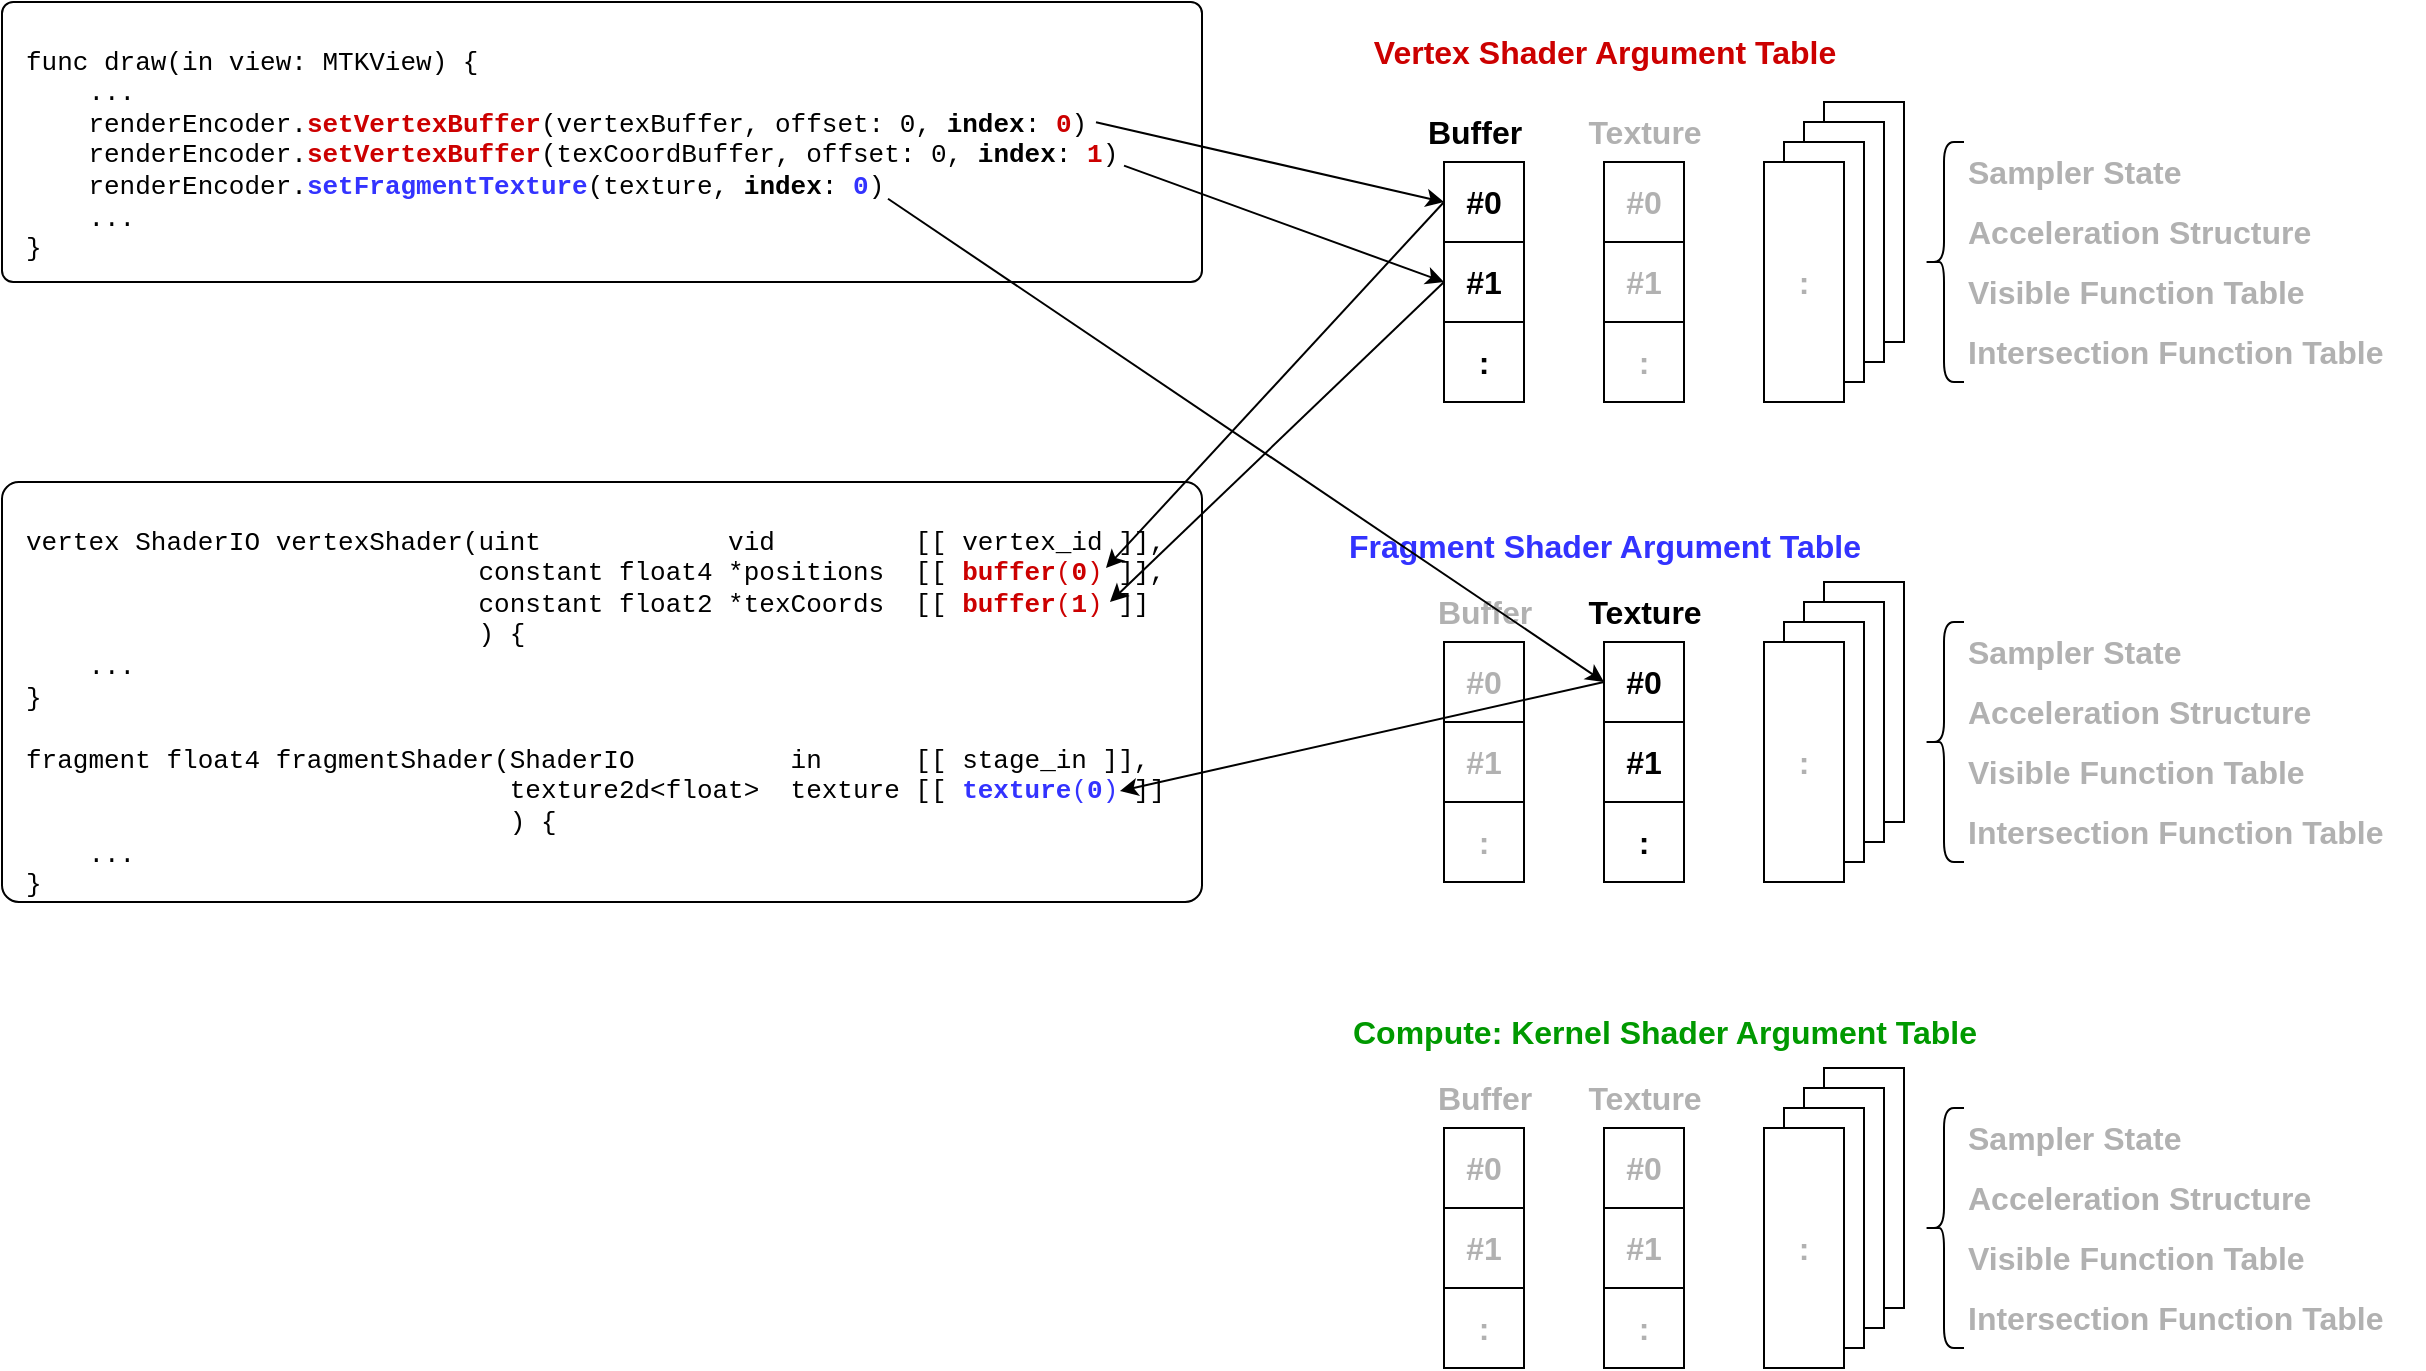 <mxfile version="21.6.9" type="google">
  <diagram name="ページ1" id="1Cyc8Ljjhx49Ur-3QJ39">
    <mxGraphModel grid="1" page="1" gridSize="10" guides="1" tooltips="1" connect="1" arrows="1" fold="1" pageScale="1" pageWidth="1169" pageHeight="827" math="0" shadow="0">
      <root>
        <mxCell id="0" />
        <mxCell id="1" parent="0" />
        <mxCell id="PHYvI0r8NtQNn92GT5w2-1" value=":" style="rounded=0;whiteSpace=wrap;html=1;fontStyle=1;fontSize=16;textOpacity=30;" vertex="1" parent="1">
          <mxGeometry x="951" y="50" width="40" height="120" as="geometry" />
        </mxCell>
        <mxCell id="PHYvI0r8NtQNn92GT5w2-2" value=":" style="rounded=0;whiteSpace=wrap;html=1;fontStyle=1;fontSize=16;textOpacity=30;" vertex="1" parent="1">
          <mxGeometry x="941" y="60" width="40" height="120" as="geometry" />
        </mxCell>
        <mxCell id="PHYvI0r8NtQNn92GT5w2-3" value=":" style="rounded=0;whiteSpace=wrap;html=1;fontStyle=1;fontSize=16;textOpacity=30;" vertex="1" parent="1">
          <mxGeometry x="931" y="70" width="40" height="120" as="geometry" />
        </mxCell>
        <mxCell id="PHYvI0r8NtQNn92GT5w2-4" value="&lt;div style=&quot;font-size: 13px;&quot;&gt;&lt;span style=&quot;font-weight: normal;&quot;&gt;&lt;font style=&quot;font-size: 13px;&quot;&gt;&lt;br&gt;&lt;/font&gt;&lt;/span&gt;&lt;/div&gt;&lt;div style=&quot;font-size: 13px;&quot;&gt;&lt;span style=&quot;font-weight: normal;&quot;&gt;&lt;font style=&quot;font-size: 13px;&quot;&gt;func draw(in view: MTKView) {&lt;/font&gt;&lt;/span&gt;&lt;/div&gt;&lt;div style=&quot;font-size: 13px;&quot;&gt;&lt;span style=&quot;font-weight: normal;&quot;&gt;&lt;font style=&quot;font-size: 13px;&quot;&gt;&amp;nbsp; &amp;nbsp; ...&lt;/font&gt;&lt;/span&gt;&lt;/div&gt;&lt;div style=&quot;font-size: 13px;&quot;&gt;&lt;font style=&quot;font-size: 13px;&quot;&gt;&lt;span style=&quot;font-weight: normal;&quot;&gt;&amp;nbsp; &amp;nbsp; renderEncoder.&lt;/span&gt;&lt;font color=&quot;#cc0000&quot; style=&quot;font-size: 13px;&quot;&gt;setVertexBuffer&lt;/font&gt;&lt;span style=&quot;font-weight: normal;&quot;&gt;(vertexBuffer, offset: 0, &lt;/span&gt;&lt;font style=&quot;font-size: 13px;&quot;&gt;index&lt;/font&gt;&lt;span style=&quot;font-weight: normal;&quot;&gt;: &lt;/span&gt;&lt;font style=&quot;font-size: 13px;&quot; color=&quot;#cc0000&quot;&gt;0&lt;/font&gt;&lt;span style=&quot;font-weight: normal;&quot;&gt;)&lt;/span&gt;&lt;/font&gt;&lt;/div&gt;&lt;div style=&quot;font-size: 13px;&quot;&gt;&lt;font style=&quot;font-size: 13px;&quot;&gt;&lt;span style=&quot;font-weight: normal;&quot;&gt;&amp;nbsp; &amp;nbsp; renderEncoder.&lt;/span&gt;&lt;font color=&quot;#cc0000&quot;&gt;setVertexBuffer&lt;/font&gt;&lt;span style=&quot;font-weight: normal;&quot;&gt;(texCoordBuffer, offset: 0, &lt;/span&gt;&lt;font style=&quot;font-size: 13px;&quot;&gt;index&lt;/font&gt;&lt;span style=&quot;font-weight: normal;&quot;&gt;: &lt;/span&gt;&lt;font style=&quot;font-size: 13px;&quot; color=&quot;#cc0000&quot;&gt;1&lt;/font&gt;&lt;span style=&quot;font-weight: normal;&quot;&gt;)&lt;/span&gt;&lt;/font&gt;&lt;/div&gt;&lt;div style=&quot;font-size: 13px;&quot;&gt;&lt;font style=&quot;font-size: 13px;&quot;&gt;&lt;span style=&quot;font-weight: normal;&quot;&gt;&amp;nbsp; &amp;nbsp; renderEncoder.&lt;/span&gt;&lt;font color=&quot;#3333ff&quot;&gt;setFragmentTexture&lt;/font&gt;&lt;span style=&quot;font-weight: normal;&quot;&gt;(texture, &lt;/span&gt;index&lt;span style=&quot;font-weight: normal;&quot;&gt;: &lt;/span&gt;&lt;font style=&quot;font-size: 13px;&quot; color=&quot;#3333ff&quot;&gt;0&lt;/font&gt;&lt;span style=&quot;font-weight: normal;&quot;&gt;)&lt;/span&gt;&lt;/font&gt;&lt;/div&gt;&lt;div style=&quot;font-size: 13px;&quot;&gt;&lt;span style=&quot;font-weight: normal;&quot;&gt;&lt;font style=&quot;font-size: 13px;&quot;&gt;&amp;nbsp; &amp;nbsp; ...&lt;/font&gt;&lt;/span&gt;&lt;/div&gt;&lt;div style=&quot;font-size: 13px;&quot;&gt;&lt;span style=&quot;font-weight: normal;&quot;&gt;&lt;font style=&quot;font-size: 13px;&quot;&gt;}&lt;/font&gt;&lt;/span&gt;&lt;/div&gt;&lt;div style=&quot;font-size: 13px;&quot;&gt;&lt;br&gt;&lt;/div&gt;" style="rounded=1;whiteSpace=wrap;html=1;align=left;fontFamily=Courier New;fontStyle=1;spacingLeft=10;verticalAlign=top;arcSize=4;" vertex="1" parent="1">
          <mxGeometry x="40" width="600" height="140" as="geometry" />
        </mxCell>
        <mxCell id="PHYvI0r8NtQNn92GT5w2-5" value="&lt;div style=&quot;font-size: 13px;&quot;&gt;&lt;font style=&quot;font-size: 13px; font-weight: normal;&quot;&gt;&lt;br&gt;&lt;/font&gt;&lt;/div&gt;&lt;div style=&quot;font-size: 13px;&quot;&gt;&lt;div&gt;&lt;font style=&quot;font-size: 13px; font-weight: normal;&quot;&gt;vertex ShaderIO vertexShader(uint&amp;nbsp; &amp;nbsp; &amp;nbsp; &amp;nbsp; &amp;nbsp; &amp;nbsp; vid&amp;nbsp; &amp;nbsp; &amp;nbsp; &amp;nbsp; &amp;nbsp;[[ vertex_id ]],&lt;/font&gt;&lt;/div&gt;&lt;div&gt;&lt;font style=&quot;font-size: 13px; font-weight: normal;&quot;&gt;&amp;nbsp; &amp;nbsp; &amp;nbsp; &amp;nbsp; &amp;nbsp; &amp;nbsp; &amp;nbsp; &amp;nbsp; &amp;nbsp; &amp;nbsp; &amp;nbsp; &amp;nbsp; &amp;nbsp; &amp;nbsp; &amp;nbsp;constant float4 *positions&amp;nbsp; [[ &lt;/font&gt;&lt;font color=&quot;#cc0000&quot; style=&quot;font-size: 13px;&quot;&gt;buffer&lt;/font&gt;&lt;font style=&quot;font-size: 13px;&quot;&gt;&lt;font color=&quot;#cc0000&quot;&gt;&lt;span style=&quot;font-weight: normal;&quot;&gt;(&lt;/span&gt;&lt;font style=&quot;font-size: 13px;&quot;&gt;0&lt;/font&gt;&lt;/font&gt;&lt;span style=&quot;font-weight: normal;&quot;&gt;&lt;font color=&quot;#cc0000&quot;&gt;)&lt;/font&gt; ]],&lt;/span&gt;&lt;/font&gt;&lt;/div&gt;&lt;div&gt;&lt;font style=&quot;font-size: 13px; font-weight: normal;&quot;&gt;&amp;nbsp; &amp;nbsp; &amp;nbsp; &amp;nbsp; &amp;nbsp; &amp;nbsp; &amp;nbsp; &amp;nbsp; &amp;nbsp; &amp;nbsp; &amp;nbsp; &amp;nbsp; &amp;nbsp; &amp;nbsp; &amp;nbsp;constant float2 *texCoords&amp;nbsp; [[ &lt;/font&gt;&lt;font color=&quot;#cc0000&quot; style=&quot;font-size: 13px;&quot;&gt;buffer&lt;/font&gt;&lt;font style=&quot;font-size: 13px;&quot;&gt;&lt;font color=&quot;#cc0000&quot;&gt;&lt;span style=&quot;font-weight: normal;&quot;&gt;(&lt;/span&gt;&lt;font style=&quot;font-size: 13px;&quot;&gt;1&lt;/font&gt;&lt;/font&gt;&lt;span style=&quot;font-weight: normal;&quot;&gt;&lt;font color=&quot;#cc0000&quot;&gt;)&lt;/font&gt; ]]&lt;/span&gt;&lt;/font&gt;&lt;/div&gt;&lt;div&gt;&lt;font style=&quot;font-size: 13px; font-weight: normal;&quot;&gt;&amp;nbsp; &amp;nbsp; &amp;nbsp; &amp;nbsp; &amp;nbsp; &amp;nbsp; &amp;nbsp; &amp;nbsp; &amp;nbsp; &amp;nbsp; &amp;nbsp; &amp;nbsp; &amp;nbsp; &amp;nbsp; &amp;nbsp;) {&lt;/font&gt;&lt;/div&gt;&lt;div&gt;&lt;font style=&quot;font-size: 13px; font-weight: normal;&quot;&gt;&amp;nbsp; &amp;nbsp; ...&lt;/font&gt;&lt;/div&gt;&lt;div&gt;&lt;font style=&quot;font-size: 13px; font-weight: normal;&quot;&gt;}&lt;/font&gt;&lt;/div&gt;&lt;div&gt;&lt;font style=&quot;font-size: 13px; font-weight: normal;&quot;&gt;&lt;br&gt;&lt;/font&gt;&lt;/div&gt;&lt;div&gt;&lt;font style=&quot;font-size: 13px; font-weight: normal;&quot;&gt;fragment float4 fragmentShader(ShaderIO&amp;nbsp; &amp;nbsp; &amp;nbsp; &amp;nbsp; &amp;nbsp; in&amp;nbsp; &amp;nbsp; &amp;nbsp; [[ stage_in ]],&lt;/font&gt;&lt;/div&gt;&lt;div&gt;&lt;font style=&quot;font-size: 13px; font-weight: normal;&quot;&gt;&amp;nbsp; &amp;nbsp; &amp;nbsp; &amp;nbsp; &amp;nbsp; &amp;nbsp; &amp;nbsp; &amp;nbsp; &amp;nbsp; &amp;nbsp; &amp;nbsp; &amp;nbsp; &amp;nbsp; &amp;nbsp; &amp;nbsp; &amp;nbsp;texture2d&amp;lt;float&amp;gt;&amp;nbsp; texture [[ &lt;/font&gt;&lt;font color=&quot;#3333ff&quot; style=&quot;font-size: 13px;&quot;&gt;texture&lt;/font&gt;&lt;font style=&quot;font-size: 13px;&quot;&gt;&lt;font color=&quot;#3333ff&quot;&gt;&lt;span style=&quot;font-weight: normal;&quot;&gt;(&lt;/span&gt;&lt;font style=&quot;font-size: 13px;&quot;&gt;0&lt;/font&gt;&lt;/font&gt;&lt;span style=&quot;font-weight: normal;&quot;&gt;&lt;font color=&quot;#3333ff&quot;&gt;)&lt;/font&gt; ]]&lt;/span&gt;&lt;/font&gt;&lt;/div&gt;&lt;div&gt;&lt;font style=&quot;font-size: 13px; font-weight: normal;&quot;&gt;&amp;nbsp; &amp;nbsp; &amp;nbsp; &amp;nbsp; &amp;nbsp; &amp;nbsp; &amp;nbsp; &amp;nbsp; &amp;nbsp; &amp;nbsp; &amp;nbsp; &amp;nbsp; &amp;nbsp; &amp;nbsp; &amp;nbsp; &amp;nbsp;) {&lt;/font&gt;&lt;/div&gt;&lt;div&gt;&lt;font style=&quot;font-size: 13px; font-weight: normal;&quot;&gt;&amp;nbsp; &amp;nbsp; ...&lt;/font&gt;&lt;/div&gt;&lt;div&gt;&lt;font style=&quot;font-size: 13px; font-weight: normal;&quot;&gt;}&lt;/font&gt;&lt;/div&gt;&lt;/div&gt;" style="rounded=1;whiteSpace=wrap;html=1;align=left;fontFamily=Courier New;fontStyle=1;spacingLeft=10;verticalAlign=top;arcSize=4;" vertex="1" parent="1">
          <mxGeometry x="40" y="240" width="600" height="210" as="geometry" />
        </mxCell>
        <mxCell id="PHYvI0r8NtQNn92GT5w2-6" style="rounded=0;orthogonalLoop=1;jettySize=auto;html=1;entryX=0.5;entryY=0;entryDx=0;entryDy=0;exitX=0;exitY=0.5;exitDx=0;exitDy=0;" edge="1" parent="1" source="PHYvI0r8NtQNn92GT5w2-7" target="PHYvI0r8NtQNn92GT5w2-22">
          <mxGeometry relative="1" as="geometry" />
        </mxCell>
        <mxCell id="PHYvI0r8NtQNn92GT5w2-7" value="#0" style="rounded=0;whiteSpace=wrap;html=1;fontStyle=1;fontSize=16;" vertex="1" parent="1">
          <mxGeometry x="761" y="80" width="40" height="40" as="geometry" />
        </mxCell>
        <mxCell id="PHYvI0r8NtQNn92GT5w2-8" value=":" style="rounded=0;whiteSpace=wrap;html=1;fontStyle=1;fontSize=16;" vertex="1" parent="1">
          <mxGeometry x="761" y="160" width="40" height="40" as="geometry" />
        </mxCell>
        <mxCell id="PHYvI0r8NtQNn92GT5w2-9" style="edgeStyle=none;shape=connector;rounded=0;orthogonalLoop=1;jettySize=auto;html=1;labelBackgroundColor=default;strokeColor=default;fontFamily=Helvetica;fontSize=11;fontColor=default;endArrow=classic;entryX=1;entryY=0.5;entryDx=0;entryDy=0;exitX=0;exitY=0.5;exitDx=0;exitDy=0;" edge="1" parent="1" source="PHYvI0r8NtQNn92GT5w2-10" target="PHYvI0r8NtQNn92GT5w2-23">
          <mxGeometry relative="1" as="geometry" />
        </mxCell>
        <mxCell id="PHYvI0r8NtQNn92GT5w2-10" value="#1" style="rounded=0;whiteSpace=wrap;html=1;fontStyle=1;fontSize=16;" vertex="1" parent="1">
          <mxGeometry x="761" y="120" width="40" height="40" as="geometry" />
        </mxCell>
        <mxCell id="PHYvI0r8NtQNn92GT5w2-11" value="Vertex Shader Argument Table" style="text;html=1;align=center;verticalAlign=middle;resizable=0;points=[];autosize=1;strokeColor=none;fillColor=none;fontStyle=1;fontSize=16;fontColor=#CC0000;" vertex="1" parent="1">
          <mxGeometry x="716" y="10" width="250" height="30" as="geometry" />
        </mxCell>
        <mxCell id="PHYvI0r8NtQNn92GT5w2-12" value="Fragment Shader Argument Table" style="text;html=1;align=center;verticalAlign=middle;resizable=0;points=[];autosize=1;strokeColor=none;fillColor=none;fontStyle=1;fontSize=16;fontColor=#3333FF;" vertex="1" parent="1">
          <mxGeometry x="701" y="257" width="280" height="30" as="geometry" />
        </mxCell>
        <mxCell id="PHYvI0r8NtQNn92GT5w2-13" value="#0" style="rounded=0;whiteSpace=wrap;html=1;fontStyle=1;fontSize=16;textOpacity=30;" vertex="1" parent="1">
          <mxGeometry x="761" y="320" width="40" height="40" as="geometry" />
        </mxCell>
        <mxCell id="PHYvI0r8NtQNn92GT5w2-14" value=":" style="rounded=0;whiteSpace=wrap;html=1;fontStyle=1;fontSize=16;textOpacity=30;" vertex="1" parent="1">
          <mxGeometry x="761" y="400" width="40" height="40" as="geometry" />
        </mxCell>
        <mxCell id="PHYvI0r8NtQNn92GT5w2-15" value="#1" style="rounded=0;whiteSpace=wrap;html=1;fontStyle=1;fontSize=16;textOpacity=30;" vertex="1" parent="1">
          <mxGeometry x="761" y="360" width="40" height="40" as="geometry" />
        </mxCell>
        <mxCell id="PHYvI0r8NtQNn92GT5w2-16" style="rounded=0;orthogonalLoop=1;jettySize=auto;html=1;entryX=0;entryY=0.5;entryDx=0;entryDy=0;" edge="1" parent="1" source="PHYvI0r8NtQNn92GT5w2-17" target="PHYvI0r8NtQNn92GT5w2-7">
          <mxGeometry relative="1" as="geometry" />
        </mxCell>
        <mxCell id="PHYvI0r8NtQNn92GT5w2-17" value="" style="rounded=0;whiteSpace=wrap;html=1;fontColor=default;fillColor=none;strokeColor=none;" vertex="1" parent="1">
          <mxGeometry x="577" y="54" width="10" height="10" as="geometry" />
        </mxCell>
        <mxCell id="PHYvI0r8NtQNn92GT5w2-18" style="rounded=0;orthogonalLoop=1;jettySize=auto;html=1;entryX=0;entryY=0.5;entryDx=0;entryDy=0;" edge="1" parent="1" source="PHYvI0r8NtQNn92GT5w2-19" target="PHYvI0r8NtQNn92GT5w2-10">
          <mxGeometry relative="1" as="geometry">
            <mxPoint x="710" y="160" as="targetPoint" />
          </mxGeometry>
        </mxCell>
        <mxCell id="PHYvI0r8NtQNn92GT5w2-19" value="" style="rounded=0;whiteSpace=wrap;html=1;fontColor=default;fillColor=none;strokeColor=none;rotation=90;" vertex="1" parent="1">
          <mxGeometry x="591" y="75" width="10" height="10" as="geometry" />
        </mxCell>
        <mxCell id="PHYvI0r8NtQNn92GT5w2-20" style="rounded=0;orthogonalLoop=1;jettySize=auto;html=1;entryX=0;entryY=0.5;entryDx=0;entryDy=0;" edge="1" parent="1" source="PHYvI0r8NtQNn92GT5w2-21" target="PHYvI0r8NtQNn92GT5w2-31">
          <mxGeometry relative="1" as="geometry">
            <mxPoint x="670" y="160" as="targetPoint" />
          </mxGeometry>
        </mxCell>
        <mxCell id="PHYvI0r8NtQNn92GT5w2-21" value="" style="rounded=0;whiteSpace=wrap;html=1;fontColor=default;fillColor=none;strokeColor=none;" vertex="1" parent="1">
          <mxGeometry x="473" y="90" width="10" height="10" as="geometry" />
        </mxCell>
        <mxCell id="PHYvI0r8NtQNn92GT5w2-22" value="" style="rounded=0;whiteSpace=wrap;html=1;fillColor=none;strokeColor=none;" vertex="1" parent="1">
          <mxGeometry x="587" y="283" width="10" height="10" as="geometry" />
        </mxCell>
        <mxCell id="PHYvI0r8NtQNn92GT5w2-23" value="" style="rounded=0;whiteSpace=wrap;html=1;fillColor=none;strokeColor=none;" vertex="1" parent="1">
          <mxGeometry x="584" y="295" width="10" height="10" as="geometry" />
        </mxCell>
        <mxCell id="PHYvI0r8NtQNn92GT5w2-24" value="" style="rounded=0;whiteSpace=wrap;html=1;fillColor=none;strokeColor=none;" vertex="1" parent="1">
          <mxGeometry x="589" y="392" width="10" height="10" as="geometry" />
        </mxCell>
        <mxCell id="PHYvI0r8NtQNn92GT5w2-25" value="Buffer" style="text;html=1;align=center;verticalAlign=middle;resizable=0;points=[];autosize=1;strokeColor=none;fillColor=none;fontStyle=1;fontSize=16;fontColor=#000000;" vertex="1" parent="1">
          <mxGeometry x="741" y="50" width="70" height="30" as="geometry" />
        </mxCell>
        <mxCell id="PHYvI0r8NtQNn92GT5w2-26" value="Buffer" style="text;html=1;align=center;verticalAlign=middle;resizable=0;points=[];autosize=1;strokeColor=none;fillColor=none;fontStyle=1;fontSize=16;fontColor=#000000;textOpacity=30;" vertex="1" parent="1">
          <mxGeometry x="746" y="290" width="70" height="30" as="geometry" />
        </mxCell>
        <mxCell id="PHYvI0r8NtQNn92GT5w2-27" value="#0" style="rounded=0;whiteSpace=wrap;html=1;fontStyle=1;fontSize=16;textOpacity=30;" vertex="1" parent="1">
          <mxGeometry x="841" y="80" width="40" height="40" as="geometry" />
        </mxCell>
        <mxCell id="PHYvI0r8NtQNn92GT5w2-28" value=":" style="rounded=0;whiteSpace=wrap;html=1;fontStyle=1;fontSize=16;textOpacity=30;" vertex="1" parent="1">
          <mxGeometry x="841" y="160" width="40" height="40" as="geometry" />
        </mxCell>
        <mxCell id="PHYvI0r8NtQNn92GT5w2-29" value="#1" style="rounded=0;whiteSpace=wrap;html=1;fontStyle=1;fontSize=16;textOpacity=30;" vertex="1" parent="1">
          <mxGeometry x="841" y="120" width="40" height="40" as="geometry" />
        </mxCell>
        <mxCell id="PHYvI0r8NtQNn92GT5w2-30" value="Texture" style="text;html=1;align=center;verticalAlign=middle;resizable=0;points=[];autosize=1;strokeColor=none;fillColor=none;fontStyle=1;fontSize=16;fontColor=#000000;textOpacity=30;" vertex="1" parent="1">
          <mxGeometry x="821" y="50" width="80" height="30" as="geometry" />
        </mxCell>
        <mxCell id="PHYvI0r8NtQNn92GT5w2-31" value="#0" style="rounded=0;whiteSpace=wrap;html=1;fontStyle=1;fontSize=16;" vertex="1" parent="1">
          <mxGeometry x="841" y="320" width="40" height="40" as="geometry" />
        </mxCell>
        <mxCell id="PHYvI0r8NtQNn92GT5w2-32" value=":" style="rounded=0;whiteSpace=wrap;html=1;fontStyle=1;fontSize=16;" vertex="1" parent="1">
          <mxGeometry x="841" y="400" width="40" height="40" as="geometry" />
        </mxCell>
        <mxCell id="PHYvI0r8NtQNn92GT5w2-33" value="#1" style="rounded=0;whiteSpace=wrap;html=1;fontStyle=1;fontSize=16;" vertex="1" parent="1">
          <mxGeometry x="841" y="360" width="40" height="40" as="geometry" />
        </mxCell>
        <mxCell id="PHYvI0r8NtQNn92GT5w2-34" value="Texture" style="text;html=1;align=center;verticalAlign=middle;resizable=0;points=[];autosize=1;strokeColor=none;fillColor=none;fontStyle=1;fontSize=16;fontColor=#000000;" vertex="1" parent="1">
          <mxGeometry x="821" y="290" width="80" height="30" as="geometry" />
        </mxCell>
        <mxCell id="PHYvI0r8NtQNn92GT5w2-35" style="edgeStyle=none;shape=connector;rounded=0;orthogonalLoop=1;jettySize=auto;html=1;entryX=1;entryY=0.25;entryDx=0;entryDy=0;labelBackgroundColor=default;strokeColor=default;fontFamily=Helvetica;fontSize=11;fontColor=default;endArrow=classic;exitX=0;exitY=0.5;exitDx=0;exitDy=0;" edge="1" parent="1" source="PHYvI0r8NtQNn92GT5w2-31" target="PHYvI0r8NtQNn92GT5w2-24">
          <mxGeometry relative="1" as="geometry" />
        </mxCell>
        <mxCell id="PHYvI0r8NtQNn92GT5w2-36" value="Sampler State" style="text;html=1;align=left;verticalAlign=middle;resizable=0;points=[];autosize=1;strokeColor=none;fillColor=none;fontStyle=1;fontSize=16;fontColor=#000000;textOpacity=30;" vertex="1" parent="1">
          <mxGeometry x="1021" y="70" width="130" height="30" as="geometry" />
        </mxCell>
        <mxCell id="PHYvI0r8NtQNn92GT5w2-37" value="Acceleration Structure" style="text;html=1;align=left;verticalAlign=middle;resizable=0;points=[];autosize=1;strokeColor=none;fillColor=none;fontStyle=1;fontSize=16;fontColor=#000000;textOpacity=30;" vertex="1" parent="1">
          <mxGeometry x="1021" y="100" width="200" height="30" as="geometry" />
        </mxCell>
        <mxCell id="PHYvI0r8NtQNn92GT5w2-38" value="Visible Function Table" style="text;html=1;align=left;verticalAlign=middle;resizable=0;points=[];autosize=1;strokeColor=none;fillColor=none;fontStyle=1;fontSize=16;fontColor=#000000;textOpacity=30;" vertex="1" parent="1">
          <mxGeometry x="1021" y="130" width="190" height="30" as="geometry" />
        </mxCell>
        <mxCell id="PHYvI0r8NtQNn92GT5w2-39" value="Intersection Function Table" style="text;html=1;align=left;verticalAlign=middle;resizable=0;points=[];autosize=1;strokeColor=none;fillColor=none;fontStyle=1;fontSize=16;fontColor=#000000;textOpacity=30;" vertex="1" parent="1">
          <mxGeometry x="1021" y="160" width="230" height="30" as="geometry" />
        </mxCell>
        <mxCell id="PHYvI0r8NtQNn92GT5w2-40" value=":" style="rounded=0;whiteSpace=wrap;html=1;fontStyle=1;fontSize=16;textOpacity=30;" vertex="1" parent="1">
          <mxGeometry x="921" y="80" width="40" height="120" as="geometry" />
        </mxCell>
        <mxCell id="PHYvI0r8NtQNn92GT5w2-41" value="" style="shape=curlyBracket;whiteSpace=wrap;html=1;rounded=1;labelPosition=left;verticalLabelPosition=middle;align=right;verticalAlign=middle;" vertex="1" parent="1">
          <mxGeometry x="1001" y="70" width="20" height="120" as="geometry" />
        </mxCell>
        <mxCell id="PHYvI0r8NtQNn92GT5w2-42" value=":" style="rounded=0;whiteSpace=wrap;html=1;fontStyle=1;fontSize=16;textOpacity=30;" vertex="1" parent="1">
          <mxGeometry x="951" y="290" width="40" height="120" as="geometry" />
        </mxCell>
        <mxCell id="PHYvI0r8NtQNn92GT5w2-43" value=":" style="rounded=0;whiteSpace=wrap;html=1;fontStyle=1;fontSize=16;textOpacity=30;" vertex="1" parent="1">
          <mxGeometry x="941" y="300" width="40" height="120" as="geometry" />
        </mxCell>
        <mxCell id="PHYvI0r8NtQNn92GT5w2-44" value=":" style="rounded=0;whiteSpace=wrap;html=1;fontStyle=1;fontSize=16;textOpacity=30;" vertex="1" parent="1">
          <mxGeometry x="931" y="310" width="40" height="120" as="geometry" />
        </mxCell>
        <mxCell id="PHYvI0r8NtQNn92GT5w2-45" value="Sampler State" style="text;html=1;align=left;verticalAlign=middle;resizable=0;points=[];autosize=1;strokeColor=none;fillColor=none;fontStyle=1;fontSize=16;fontColor=#000000;textOpacity=30;" vertex="1" parent="1">
          <mxGeometry x="1021" y="310" width="130" height="30" as="geometry" />
        </mxCell>
        <mxCell id="PHYvI0r8NtQNn92GT5w2-46" value="Acceleration Structure" style="text;html=1;align=left;verticalAlign=middle;resizable=0;points=[];autosize=1;strokeColor=none;fillColor=none;fontStyle=1;fontSize=16;fontColor=#000000;textOpacity=30;" vertex="1" parent="1">
          <mxGeometry x="1021" y="340" width="200" height="30" as="geometry" />
        </mxCell>
        <mxCell id="PHYvI0r8NtQNn92GT5w2-47" value="Visible Function Table" style="text;html=1;align=left;verticalAlign=middle;resizable=0;points=[];autosize=1;strokeColor=none;fillColor=none;fontStyle=1;fontSize=16;fontColor=#000000;textOpacity=30;" vertex="1" parent="1">
          <mxGeometry x="1021" y="370" width="190" height="30" as="geometry" />
        </mxCell>
        <mxCell id="PHYvI0r8NtQNn92GT5w2-48" value="Intersection Function Table" style="text;html=1;align=left;verticalAlign=middle;resizable=0;points=[];autosize=1;strokeColor=none;fillColor=none;fontStyle=1;fontSize=16;fontColor=#000000;textOpacity=30;" vertex="1" parent="1">
          <mxGeometry x="1021" y="400" width="230" height="30" as="geometry" />
        </mxCell>
        <mxCell id="PHYvI0r8NtQNn92GT5w2-49" value=":" style="rounded=0;whiteSpace=wrap;html=1;fontStyle=1;fontSize=16;textOpacity=30;" vertex="1" parent="1">
          <mxGeometry x="921" y="320" width="40" height="120" as="geometry" />
        </mxCell>
        <mxCell id="PHYvI0r8NtQNn92GT5w2-50" value="" style="shape=curlyBracket;whiteSpace=wrap;html=1;rounded=1;labelPosition=left;verticalLabelPosition=middle;align=right;verticalAlign=middle;" vertex="1" parent="1">
          <mxGeometry x="1001" y="310" width="20" height="120" as="geometry" />
        </mxCell>
        <mxCell id="iECOJ_9qZqF-KcOEJfTX-1" value="Compute: Kernel Shader Argument Table" style="text;html=1;align=center;verticalAlign=middle;resizable=0;points=[];autosize=1;strokeColor=none;fillColor=none;fontStyle=1;fontSize=16;fontColor=#009900;" vertex="1" parent="1">
          <mxGeometry x="701" y="500" width="340" height="30" as="geometry" />
        </mxCell>
        <mxCell id="iECOJ_9qZqF-KcOEJfTX-2" value="#0" style="rounded=0;whiteSpace=wrap;html=1;fontStyle=1;fontSize=16;textOpacity=30;" vertex="1" parent="1">
          <mxGeometry x="761" y="563" width="40" height="40" as="geometry" />
        </mxCell>
        <mxCell id="iECOJ_9qZqF-KcOEJfTX-3" value=":" style="rounded=0;whiteSpace=wrap;html=1;fontStyle=1;fontSize=16;textOpacity=30;" vertex="1" parent="1">
          <mxGeometry x="761" y="643" width="40" height="40" as="geometry" />
        </mxCell>
        <mxCell id="iECOJ_9qZqF-KcOEJfTX-4" value="#1" style="rounded=0;whiteSpace=wrap;html=1;fontStyle=1;fontSize=16;textOpacity=30;" vertex="1" parent="1">
          <mxGeometry x="761" y="603" width="40" height="40" as="geometry" />
        </mxCell>
        <mxCell id="iECOJ_9qZqF-KcOEJfTX-5" value="Buffer" style="text;html=1;align=center;verticalAlign=middle;resizable=0;points=[];autosize=1;strokeColor=none;fillColor=none;fontStyle=1;fontSize=16;fontColor=#000000;textOpacity=30;" vertex="1" parent="1">
          <mxGeometry x="746" y="533" width="70" height="30" as="geometry" />
        </mxCell>
        <mxCell id="iECOJ_9qZqF-KcOEJfTX-6" value="#0" style="rounded=0;whiteSpace=wrap;html=1;fontStyle=1;fontSize=16;textOpacity=30;" vertex="1" parent="1">
          <mxGeometry x="841" y="563" width="40" height="40" as="geometry" />
        </mxCell>
        <mxCell id="iECOJ_9qZqF-KcOEJfTX-7" value=":" style="rounded=0;whiteSpace=wrap;html=1;fontStyle=1;fontSize=16;textOpacity=30;" vertex="1" parent="1">
          <mxGeometry x="841" y="643" width="40" height="40" as="geometry" />
        </mxCell>
        <mxCell id="iECOJ_9qZqF-KcOEJfTX-8" value="#1" style="rounded=0;whiteSpace=wrap;html=1;fontStyle=1;fontSize=16;textOpacity=30;" vertex="1" parent="1">
          <mxGeometry x="841" y="603" width="40" height="40" as="geometry" />
        </mxCell>
        <mxCell id="iECOJ_9qZqF-KcOEJfTX-9" value="Texture" style="text;html=1;align=center;verticalAlign=middle;resizable=0;points=[];autosize=1;strokeColor=none;fillColor=none;fontStyle=1;fontSize=16;fontColor=#000000;textOpacity=30;" vertex="1" parent="1">
          <mxGeometry x="821" y="533" width="80" height="30" as="geometry" />
        </mxCell>
        <mxCell id="iECOJ_9qZqF-KcOEJfTX-10" value=":" style="rounded=0;whiteSpace=wrap;html=1;fontStyle=1;fontSize=16;textOpacity=30;" vertex="1" parent="1">
          <mxGeometry x="951" y="533" width="40" height="120" as="geometry" />
        </mxCell>
        <mxCell id="iECOJ_9qZqF-KcOEJfTX-11" value=":" style="rounded=0;whiteSpace=wrap;html=1;fontStyle=1;fontSize=16;textOpacity=30;" vertex="1" parent="1">
          <mxGeometry x="941" y="543" width="40" height="120" as="geometry" />
        </mxCell>
        <mxCell id="iECOJ_9qZqF-KcOEJfTX-12" value=":" style="rounded=0;whiteSpace=wrap;html=1;fontStyle=1;fontSize=16;textOpacity=30;" vertex="1" parent="1">
          <mxGeometry x="931" y="553" width="40" height="120" as="geometry" />
        </mxCell>
        <mxCell id="iECOJ_9qZqF-KcOEJfTX-13" value="Sampler State" style="text;html=1;align=left;verticalAlign=middle;resizable=0;points=[];autosize=1;strokeColor=none;fillColor=none;fontStyle=1;fontSize=16;fontColor=#000000;textOpacity=30;" vertex="1" parent="1">
          <mxGeometry x="1021" y="553" width="130" height="30" as="geometry" />
        </mxCell>
        <mxCell id="iECOJ_9qZqF-KcOEJfTX-14" value="Acceleration Structure" style="text;html=1;align=left;verticalAlign=middle;resizable=0;points=[];autosize=1;strokeColor=none;fillColor=none;fontStyle=1;fontSize=16;fontColor=#000000;textOpacity=30;" vertex="1" parent="1">
          <mxGeometry x="1021" y="583" width="200" height="30" as="geometry" />
        </mxCell>
        <mxCell id="iECOJ_9qZqF-KcOEJfTX-15" value="Visible Function Table" style="text;html=1;align=left;verticalAlign=middle;resizable=0;points=[];autosize=1;strokeColor=none;fillColor=none;fontStyle=1;fontSize=16;fontColor=#000000;textOpacity=30;" vertex="1" parent="1">
          <mxGeometry x="1021" y="613" width="190" height="30" as="geometry" />
        </mxCell>
        <mxCell id="iECOJ_9qZqF-KcOEJfTX-16" value="Intersection Function Table" style="text;html=1;align=left;verticalAlign=middle;resizable=0;points=[];autosize=1;strokeColor=none;fillColor=none;fontStyle=1;fontSize=16;fontColor=#000000;textOpacity=30;" vertex="1" parent="1">
          <mxGeometry x="1021" y="643" width="230" height="30" as="geometry" />
        </mxCell>
        <mxCell id="iECOJ_9qZqF-KcOEJfTX-17" value=":" style="rounded=0;whiteSpace=wrap;html=1;fontStyle=1;fontSize=16;textOpacity=30;" vertex="1" parent="1">
          <mxGeometry x="921" y="563" width="40" height="120" as="geometry" />
        </mxCell>
        <mxCell id="iECOJ_9qZqF-KcOEJfTX-18" value="" style="shape=curlyBracket;whiteSpace=wrap;html=1;rounded=1;labelPosition=left;verticalLabelPosition=middle;align=right;verticalAlign=middle;" vertex="1" parent="1">
          <mxGeometry x="1001" y="553" width="20" height="120" as="geometry" />
        </mxCell>
      </root>
    </mxGraphModel>
  </diagram>
</mxfile>
